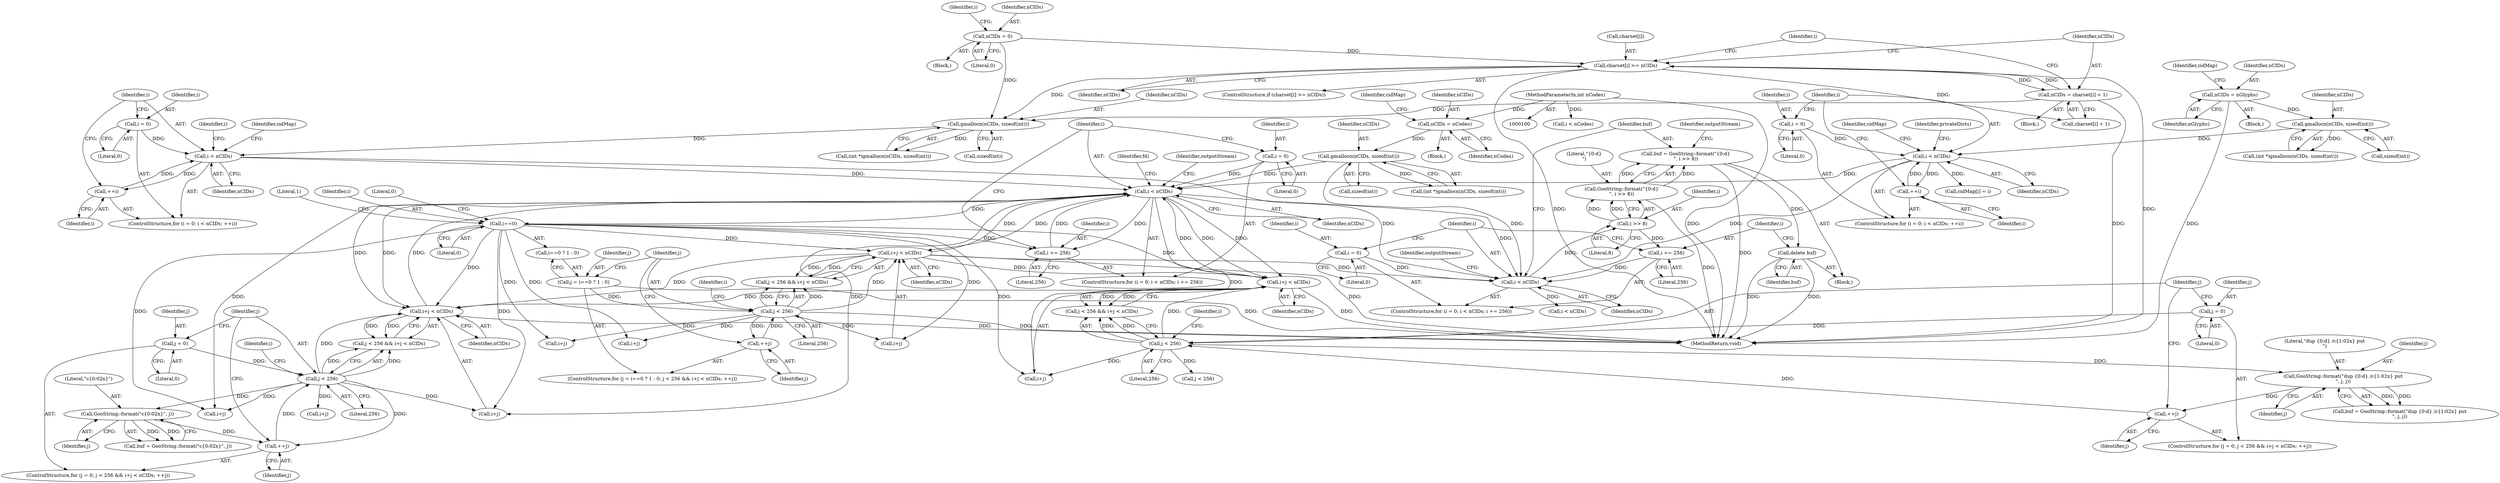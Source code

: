 digraph "0_poppler_da63c35549e8852a410946ab016a3f25ac701bdf@API" {
"1001422" [label="(Call,delete buf)"];
"1001411" [label="(Call,buf = GooString::format(\"{0:d}\n\", i >> 8))"];
"1001413" [label="(Call,GooString::format(\"{0:d}\n\", i >> 8))"];
"1001415" [label="(Call,i >> 8)"];
"1001404" [label="(Call,i < nCIDs)"];
"1001407" [label="(Call,i += 256)"];
"1001401" [label="(Call,i = 0)"];
"1000289" [label="(Call,i < nCIDs)"];
"1000292" [label="(Call,i += 256)"];
"1000306" [label="(Call,i==0)"];
"1000286" [label="(Call,i = 0)"];
"1000221" [label="(Call,i < nCIDs)"];
"1000224" [label="(Call,++i)"];
"1000218" [label="(Call,i = 0)"];
"1000213" [label="(Call,gmallocn(nCIDs, sizeof(int)))"];
"1000196" [label="(Call,charset[i] >= nCIDs)"];
"1000178" [label="(Call,nCIDs = 0)"];
"1000202" [label="(Call,nCIDs = charset[i] + 1)"];
"1000315" [label="(Call,i+j < nCIDs)"];
"1000312" [label="(Call,j < 256)"];
"1000303" [label="(Call,j = i==0 ? 1 : 0)"];
"1000320" [label="(Call,++j)"];
"1000128" [label="(Call,gmallocn(nCIDs, sizeof(int)))"];
"1000121" [label="(Call,nCIDs = nCodes)"];
"1000103" [label="(MethodParameterIn,int nCodes)"];
"1000511" [label="(Call,i+j < nCIDs)"];
"1000508" [label="(Call,j < 256)"];
"1000504" [label="(Call,j = 0)"];
"1000516" [label="(Call,++j)"];
"1000521" [label="(Call,GooString::format(\"dup {0:d} /c{1:02x} put\n\", j, j))"];
"1001202" [label="(Call,i+j < nCIDs)"];
"1001199" [label="(Call,j < 256)"];
"1001207" [label="(Call,++j)"];
"1001239" [label="(Call,GooString::format(\"c{0:02x}\", j))"];
"1001195" [label="(Call,j = 0)"];
"1000271" [label="(Call,i < nCIDs)"];
"1000274" [label="(Call,++i)"];
"1000268" [label="(Call,i = 0)"];
"1000263" [label="(Call,gmallocn(nCIDs, sizeof(int)))"];
"1000256" [label="(Call,nCIDs = nGlyphs)"];
"1000309" [label="(Literal,1)"];
"1001423" [label="(Identifier,buf)"];
"1000311" [label="(Call,j < 256 && i+j < nCIDs)"];
"1000516" [label="(Call,++j)"];
"1000193" [label="(Identifier,i)"];
"1000183" [label="(Identifier,i)"];
"1001436" [label="(Call,i < nCIDs)"];
"1000285" [label="(ControlStructure,for (i = 0; i < nCIDs; i += 256))"];
"1000287" [label="(Identifier,i)"];
"1000265" [label="(Call,sizeof(int))"];
"1000258" [label="(Identifier,nGlyphs)"];
"1001413" [label="(Call,GooString::format(\"{0:d}\n\", i >> 8))"];
"1000271" [label="(Call,i < nCIDs)"];
"1001194" [label="(ControlStructure,for (j = 0; j < 256 && i+j < nCIDs; ++j))"];
"1000294" [label="(Literal,256)"];
"1001227" [label="(Call,i+j)"];
"1000255" [label="(Block,)"];
"1000512" [label="(Call,i+j)"];
"1000225" [label="(Identifier,i)"];
"1000263" [label="(Call,gmallocn(nCIDs, sizeof(int)))"];
"1000517" [label="(Identifier,j)"];
"1000213" [label="(Call,gmallocn(nCIDs, sizeof(int)))"];
"1000120" [label="(Block,)"];
"1000215" [label="(Call,sizeof(int))"];
"1000179" [label="(Identifier,nCIDs)"];
"1000279" [label="(Identifier,cidMap)"];
"1000260" [label="(Identifier,cidMap)"];
"1000202" [label="(Call,nCIDs = charset[i] + 1)"];
"1000201" [label="(Block,)"];
"1000121" [label="(Call,nCIDs = nCodes)"];
"1001208" [label="(Identifier,j)"];
"1000505" [label="(Identifier,j)"];
"1000256" [label="(Call,nCIDs = nGlyphs)"];
"1000219" [label="(Identifier,i)"];
"1000130" [label="(Call,sizeof(int))"];
"1000283" [label="(Identifier,privateDicts)"];
"1001237" [label="(Call,buf = GooString::format(\"c{0:02x}\", j))"];
"1000503" [label="(ControlStructure,for (j = 0; j < 256 && i+j < nCIDs; ++j))"];
"1000508" [label="(Call,j < 256)"];
"1000286" [label="(Call,i = 0)"];
"1000277" [label="(Call,cidMap[i] = i)"];
"1001405" [label="(Identifier,i)"];
"1000504" [label="(Call,j = 0)"];
"1001422" [label="(Call,delete buf)"];
"1000222" [label="(Identifier,i)"];
"1000315" [label="(Call,i+j < nCIDs)"];
"1001214" [label="(Call,i+j)"];
"1000338" [label="(Call,i+j)"];
"1000305" [label="(Call,i==0 ? 1 : 0)"];
"1001199" [label="(Call,j < 256)"];
"1000269" [label="(Identifier,i)"];
"1000506" [label="(Literal,0)"];
"1001419" [label="(Identifier,outputStream)"];
"1001202" [label="(Call,i+j < nCIDs)"];
"1000273" [label="(Identifier,nCIDs)"];
"1001197" [label="(Literal,0)"];
"1000261" [label="(Call,(int *)gmallocn(nCIDs, sizeof(int)))"];
"1000297" [label="(Identifier,fd)"];
"1000292" [label="(Call,i += 256)"];
"1000312" [label="(Call,j < 256)"];
"1001195" [label="(Call,j = 0)"];
"1001201" [label="(Literal,256)"];
"1000196" [label="(Call,charset[i] >= nCIDs)"];
"1001410" [label="(Block,)"];
"1000229" [label="(Identifier,cidMap)"];
"1000223" [label="(Identifier,nCIDs)"];
"1000211" [label="(Call,(int *)gmallocn(nCIDs, sizeof(int)))"];
"1000291" [label="(Identifier,nCIDs)"];
"1000532" [label="(Call,j < 256)"];
"1000316" [label="(Call,i+j)"];
"1001241" [label="(Identifier,j)"];
"1001417" [label="(Literal,8)"];
"1001408" [label="(Identifier,i)"];
"1000290" [label="(Identifier,i)"];
"1001411" [label="(Call,buf = GooString::format(\"{0:d}\n\", i >> 8))"];
"1001412" [label="(Identifier,buf)"];
"1000270" [label="(Literal,0)"];
"1000123" [label="(Identifier,nCodes)"];
"1000302" [label="(ControlStructure,for (j = i==0 ? 1 : 0; j < 256 && i+j < nCIDs; ++j))"];
"1000327" [label="(Call,i+j)"];
"1001402" [label="(Identifier,i)"];
"1000524" [label="(Identifier,j)"];
"1001415" [label="(Call,i >> 8)"];
"1001416" [label="(Identifier,i)"];
"1001403" [label="(Literal,0)"];
"1000235" [label="(Identifier,i)"];
"1000257" [label="(Identifier,nCIDs)"];
"1001196" [label="(Identifier,j)"];
"1001321" [label="(Identifier,outputStream)"];
"1000221" [label="(Call,i < nCIDs)"];
"1000303" [label="(Call,j = i==0 ? 1 : 0)"];
"1000319" [label="(Identifier,nCIDs)"];
"1000122" [label="(Identifier,nCIDs)"];
"1000204" [label="(Call,charset[i] + 1)"];
"1001404" [label="(Call,i < nCIDs)"];
"1000218" [label="(Call,i = 0)"];
"1000136" [label="(Call,i < nCodes)"];
"1000177" [label="(Block,)"];
"1000293" [label="(Identifier,i)"];
"1001203" [label="(Call,i+j)"];
"1000507" [label="(Call,j < 256 && i+j < nCIDs)"];
"1000509" [label="(Identifier,j)"];
"1000522" [label="(Literal,\"dup {0:d} /c{1:02x} put\n\")"];
"1001198" [label="(Call,j < 256 && i+j < nCIDs)"];
"1001240" [label="(Literal,\"c{0:02x}\")"];
"1000214" [label="(Identifier,nCIDs)"];
"1000511" [label="(Call,i+j < nCIDs)"];
"1000195" [label="(ControlStructure,if (charset[i] >= nCIDs))"];
"1000314" [label="(Literal,256)"];
"1001207" [label="(Call,++j)"];
"1000128" [label="(Call,gmallocn(nCIDs, sizeof(int)))"];
"1000308" [label="(Literal,0)"];
"1001425" [label="(Identifier,outputStream)"];
"1000519" [label="(Call,buf = GooString::format(\"dup {0:d} /c{1:02x} put\n\", j, j))"];
"1001414" [label="(Literal,\"{0:d}\n\")"];
"1000267" [label="(ControlStructure,for (i = 0; i < nCIDs; ++i))"];
"1001401" [label="(Call,i = 0)"];
"1000274" [label="(Call,++i)"];
"1001406" [label="(Identifier,nCIDs)"];
"1000272" [label="(Identifier,i)"];
"1000264" [label="(Identifier,nCIDs)"];
"1000523" [label="(Identifier,j)"];
"1000129" [label="(Identifier,nCIDs)"];
"1000313" [label="(Identifier,j)"];
"1000513" [label="(Identifier,i)"];
"1000268" [label="(Call,i = 0)"];
"1001200" [label="(Identifier,j)"];
"1000203" [label="(Identifier,nCIDs)"];
"1001407" [label="(Call,i += 256)"];
"1000317" [label="(Identifier,i)"];
"1000224" [label="(Call,++i)"];
"1000510" [label="(Literal,256)"];
"1000304" [label="(Identifier,j)"];
"1000515" [label="(Identifier,nCIDs)"];
"1000320" [label="(Call,++j)"];
"1000197" [label="(Call,charset[i])"];
"1000306" [label="(Call,i==0)"];
"1001409" [label="(Literal,256)"];
"1001239" [label="(Call,GooString::format(\"c{0:02x}\", j))"];
"1000288" [label="(Literal,0)"];
"1000275" [label="(Identifier,i)"];
"1000126" [label="(Call,(int *)gmallocn(nCIDs, sizeof(int)))"];
"1000180" [label="(Literal,0)"];
"1000321" [label="(Identifier,j)"];
"1000125" [label="(Identifier,cidMap)"];
"1001400" [label="(ControlStructure,for (i = 0; i < nCIDs; i += 256))"];
"1000289" [label="(Call,i < nCIDs)"];
"1000178" [label="(Call,nCIDs = 0)"];
"1000521" [label="(Call,GooString::format(\"dup {0:d} /c{1:02x} put\n\", j, j))"];
"1001204" [label="(Identifier,i)"];
"1000220" [label="(Literal,0)"];
"1000307" [label="(Identifier,i)"];
"1001206" [label="(Identifier,nCIDs)"];
"1000310" [label="(Literal,0)"];
"1000200" [label="(Identifier,nCIDs)"];
"1000103" [label="(MethodParameterIn,int nCodes)"];
"1001475" [label="(MethodReturn,void)"];
"1000217" [label="(ControlStructure,for (i = 0; i < nCIDs; ++i))"];
"1001422" -> "1001410"  [label="AST: "];
"1001422" -> "1001423"  [label="CFG: "];
"1001423" -> "1001422"  [label="AST: "];
"1001408" -> "1001422"  [label="CFG: "];
"1001422" -> "1001475"  [label="DDG: "];
"1001422" -> "1001475"  [label="DDG: "];
"1001411" -> "1001422"  [label="DDG: "];
"1001411" -> "1001410"  [label="AST: "];
"1001411" -> "1001413"  [label="CFG: "];
"1001412" -> "1001411"  [label="AST: "];
"1001413" -> "1001411"  [label="AST: "];
"1001419" -> "1001411"  [label="CFG: "];
"1001411" -> "1001475"  [label="DDG: "];
"1001413" -> "1001411"  [label="DDG: "];
"1001413" -> "1001411"  [label="DDG: "];
"1001413" -> "1001415"  [label="CFG: "];
"1001414" -> "1001413"  [label="AST: "];
"1001415" -> "1001413"  [label="AST: "];
"1001413" -> "1001475"  [label="DDG: "];
"1001415" -> "1001413"  [label="DDG: "];
"1001415" -> "1001413"  [label="DDG: "];
"1001415" -> "1001417"  [label="CFG: "];
"1001416" -> "1001415"  [label="AST: "];
"1001417" -> "1001415"  [label="AST: "];
"1001415" -> "1001407"  [label="DDG: "];
"1001404" -> "1001415"  [label="DDG: "];
"1001404" -> "1001400"  [label="AST: "];
"1001404" -> "1001406"  [label="CFG: "];
"1001405" -> "1001404"  [label="AST: "];
"1001406" -> "1001404"  [label="AST: "];
"1001412" -> "1001404"  [label="CFG: "];
"1001425" -> "1001404"  [label="CFG: "];
"1001407" -> "1001404"  [label="DDG: "];
"1001401" -> "1001404"  [label="DDG: "];
"1000289" -> "1001404"  [label="DDG: "];
"1000221" -> "1001404"  [label="DDG: "];
"1000315" -> "1001404"  [label="DDG: "];
"1000128" -> "1001404"  [label="DDG: "];
"1000271" -> "1001404"  [label="DDG: "];
"1001404" -> "1001436"  [label="DDG: "];
"1001407" -> "1001400"  [label="AST: "];
"1001407" -> "1001409"  [label="CFG: "];
"1001408" -> "1001407"  [label="AST: "];
"1001409" -> "1001407"  [label="AST: "];
"1001405" -> "1001407"  [label="CFG: "];
"1001401" -> "1001400"  [label="AST: "];
"1001401" -> "1001403"  [label="CFG: "];
"1001402" -> "1001401"  [label="AST: "];
"1001403" -> "1001401"  [label="AST: "];
"1001405" -> "1001401"  [label="CFG: "];
"1000289" -> "1000285"  [label="AST: "];
"1000289" -> "1000291"  [label="CFG: "];
"1000290" -> "1000289"  [label="AST: "];
"1000291" -> "1000289"  [label="AST: "];
"1000297" -> "1000289"  [label="CFG: "];
"1001321" -> "1000289"  [label="CFG: "];
"1000292" -> "1000289"  [label="DDG: "];
"1000286" -> "1000289"  [label="DDG: "];
"1000221" -> "1000289"  [label="DDG: "];
"1000315" -> "1000289"  [label="DDG: "];
"1000128" -> "1000289"  [label="DDG: "];
"1000511" -> "1000289"  [label="DDG: "];
"1001202" -> "1000289"  [label="DDG: "];
"1000271" -> "1000289"  [label="DDG: "];
"1000289" -> "1000292"  [label="DDG: "];
"1000289" -> "1000306"  [label="DDG: "];
"1000289" -> "1000315"  [label="DDG: "];
"1000289" -> "1000511"  [label="DDG: "];
"1000289" -> "1000511"  [label="DDG: "];
"1000289" -> "1000512"  [label="DDG: "];
"1000289" -> "1001202"  [label="DDG: "];
"1000289" -> "1001202"  [label="DDG: "];
"1000289" -> "1001203"  [label="DDG: "];
"1000289" -> "1001214"  [label="DDG: "];
"1000292" -> "1000285"  [label="AST: "];
"1000292" -> "1000294"  [label="CFG: "];
"1000293" -> "1000292"  [label="AST: "];
"1000294" -> "1000292"  [label="AST: "];
"1000290" -> "1000292"  [label="CFG: "];
"1000306" -> "1000292"  [label="DDG: "];
"1000306" -> "1000305"  [label="AST: "];
"1000306" -> "1000308"  [label="CFG: "];
"1000307" -> "1000306"  [label="AST: "];
"1000308" -> "1000306"  [label="AST: "];
"1000309" -> "1000306"  [label="CFG: "];
"1000310" -> "1000306"  [label="CFG: "];
"1000306" -> "1000315"  [label="DDG: "];
"1000306" -> "1000316"  [label="DDG: "];
"1000306" -> "1000327"  [label="DDG: "];
"1000306" -> "1000338"  [label="DDG: "];
"1000306" -> "1000511"  [label="DDG: "];
"1000306" -> "1000512"  [label="DDG: "];
"1000306" -> "1001202"  [label="DDG: "];
"1000306" -> "1001203"  [label="DDG: "];
"1000306" -> "1001214"  [label="DDG: "];
"1000286" -> "1000285"  [label="AST: "];
"1000286" -> "1000288"  [label="CFG: "];
"1000287" -> "1000286"  [label="AST: "];
"1000288" -> "1000286"  [label="AST: "];
"1000290" -> "1000286"  [label="CFG: "];
"1000221" -> "1000217"  [label="AST: "];
"1000221" -> "1000223"  [label="CFG: "];
"1000222" -> "1000221"  [label="AST: "];
"1000223" -> "1000221"  [label="AST: "];
"1000229" -> "1000221"  [label="CFG: "];
"1000235" -> "1000221"  [label="CFG: "];
"1000224" -> "1000221"  [label="DDG: "];
"1000218" -> "1000221"  [label="DDG: "];
"1000213" -> "1000221"  [label="DDG: "];
"1000221" -> "1000224"  [label="DDG: "];
"1000224" -> "1000217"  [label="AST: "];
"1000224" -> "1000225"  [label="CFG: "];
"1000225" -> "1000224"  [label="AST: "];
"1000222" -> "1000224"  [label="CFG: "];
"1000218" -> "1000217"  [label="AST: "];
"1000218" -> "1000220"  [label="CFG: "];
"1000219" -> "1000218"  [label="AST: "];
"1000220" -> "1000218"  [label="AST: "];
"1000222" -> "1000218"  [label="CFG: "];
"1000213" -> "1000211"  [label="AST: "];
"1000213" -> "1000215"  [label="CFG: "];
"1000214" -> "1000213"  [label="AST: "];
"1000215" -> "1000213"  [label="AST: "];
"1000211" -> "1000213"  [label="CFG: "];
"1000213" -> "1000211"  [label="DDG: "];
"1000196" -> "1000213"  [label="DDG: "];
"1000178" -> "1000213"  [label="DDG: "];
"1000202" -> "1000213"  [label="DDG: "];
"1000196" -> "1000195"  [label="AST: "];
"1000196" -> "1000200"  [label="CFG: "];
"1000197" -> "1000196"  [label="AST: "];
"1000200" -> "1000196"  [label="AST: "];
"1000203" -> "1000196"  [label="CFG: "];
"1000193" -> "1000196"  [label="CFG: "];
"1000196" -> "1001475"  [label="DDG: "];
"1000196" -> "1001475"  [label="DDG: "];
"1000178" -> "1000196"  [label="DDG: "];
"1000202" -> "1000196"  [label="DDG: "];
"1000196" -> "1000202"  [label="DDG: "];
"1000196" -> "1000204"  [label="DDG: "];
"1000178" -> "1000177"  [label="AST: "];
"1000178" -> "1000180"  [label="CFG: "];
"1000179" -> "1000178"  [label="AST: "];
"1000180" -> "1000178"  [label="AST: "];
"1000183" -> "1000178"  [label="CFG: "];
"1000202" -> "1000201"  [label="AST: "];
"1000202" -> "1000204"  [label="CFG: "];
"1000203" -> "1000202"  [label="AST: "];
"1000204" -> "1000202"  [label="AST: "];
"1000193" -> "1000202"  [label="CFG: "];
"1000202" -> "1001475"  [label="DDG: "];
"1000315" -> "1000311"  [label="AST: "];
"1000315" -> "1000319"  [label="CFG: "];
"1000316" -> "1000315"  [label="AST: "];
"1000319" -> "1000315"  [label="AST: "];
"1000311" -> "1000315"  [label="CFG: "];
"1000315" -> "1001475"  [label="DDG: "];
"1000315" -> "1000311"  [label="DDG: "];
"1000315" -> "1000311"  [label="DDG: "];
"1000312" -> "1000315"  [label="DDG: "];
"1000315" -> "1000511"  [label="DDG: "];
"1000315" -> "1001202"  [label="DDG: "];
"1000312" -> "1000311"  [label="AST: "];
"1000312" -> "1000314"  [label="CFG: "];
"1000313" -> "1000312"  [label="AST: "];
"1000314" -> "1000312"  [label="AST: "];
"1000317" -> "1000312"  [label="CFG: "];
"1000311" -> "1000312"  [label="CFG: "];
"1000312" -> "1001475"  [label="DDG: "];
"1000312" -> "1000311"  [label="DDG: "];
"1000312" -> "1000311"  [label="DDG: "];
"1000303" -> "1000312"  [label="DDG: "];
"1000320" -> "1000312"  [label="DDG: "];
"1000312" -> "1000316"  [label="DDG: "];
"1000312" -> "1000320"  [label="DDG: "];
"1000312" -> "1000327"  [label="DDG: "];
"1000312" -> "1000338"  [label="DDG: "];
"1000303" -> "1000302"  [label="AST: "];
"1000303" -> "1000305"  [label="CFG: "];
"1000304" -> "1000303"  [label="AST: "];
"1000305" -> "1000303"  [label="AST: "];
"1000313" -> "1000303"  [label="CFG: "];
"1000303" -> "1001475"  [label="DDG: "];
"1000320" -> "1000302"  [label="AST: "];
"1000320" -> "1000321"  [label="CFG: "];
"1000321" -> "1000320"  [label="AST: "];
"1000313" -> "1000320"  [label="CFG: "];
"1000128" -> "1000126"  [label="AST: "];
"1000128" -> "1000130"  [label="CFG: "];
"1000129" -> "1000128"  [label="AST: "];
"1000130" -> "1000128"  [label="AST: "];
"1000126" -> "1000128"  [label="CFG: "];
"1000128" -> "1000126"  [label="DDG: "];
"1000121" -> "1000128"  [label="DDG: "];
"1000121" -> "1000120"  [label="AST: "];
"1000121" -> "1000123"  [label="CFG: "];
"1000122" -> "1000121"  [label="AST: "];
"1000123" -> "1000121"  [label="AST: "];
"1000125" -> "1000121"  [label="CFG: "];
"1000103" -> "1000121"  [label="DDG: "];
"1000103" -> "1000100"  [label="AST: "];
"1000103" -> "1001475"  [label="DDG: "];
"1000103" -> "1000136"  [label="DDG: "];
"1000511" -> "1000507"  [label="AST: "];
"1000511" -> "1000515"  [label="CFG: "];
"1000512" -> "1000511"  [label="AST: "];
"1000515" -> "1000511"  [label="AST: "];
"1000507" -> "1000511"  [label="CFG: "];
"1000511" -> "1001475"  [label="DDG: "];
"1000511" -> "1000507"  [label="DDG: "];
"1000511" -> "1000507"  [label="DDG: "];
"1000508" -> "1000511"  [label="DDG: "];
"1000511" -> "1001202"  [label="DDG: "];
"1000508" -> "1000507"  [label="AST: "];
"1000508" -> "1000510"  [label="CFG: "];
"1000509" -> "1000508"  [label="AST: "];
"1000510" -> "1000508"  [label="AST: "];
"1000513" -> "1000508"  [label="CFG: "];
"1000507" -> "1000508"  [label="CFG: "];
"1000508" -> "1000507"  [label="DDG: "];
"1000508" -> "1000507"  [label="DDG: "];
"1000504" -> "1000508"  [label="DDG: "];
"1000516" -> "1000508"  [label="DDG: "];
"1000508" -> "1000512"  [label="DDG: "];
"1000508" -> "1000521"  [label="DDG: "];
"1000508" -> "1000532"  [label="DDG: "];
"1000504" -> "1000503"  [label="AST: "];
"1000504" -> "1000506"  [label="CFG: "];
"1000505" -> "1000504"  [label="AST: "];
"1000506" -> "1000504"  [label="AST: "];
"1000509" -> "1000504"  [label="CFG: "];
"1000516" -> "1000503"  [label="AST: "];
"1000516" -> "1000517"  [label="CFG: "];
"1000517" -> "1000516"  [label="AST: "];
"1000509" -> "1000516"  [label="CFG: "];
"1000521" -> "1000516"  [label="DDG: "];
"1000521" -> "1000519"  [label="AST: "];
"1000521" -> "1000524"  [label="CFG: "];
"1000522" -> "1000521"  [label="AST: "];
"1000523" -> "1000521"  [label="AST: "];
"1000524" -> "1000521"  [label="AST: "];
"1000519" -> "1000521"  [label="CFG: "];
"1000521" -> "1000519"  [label="DDG: "];
"1000521" -> "1000519"  [label="DDG: "];
"1001202" -> "1001198"  [label="AST: "];
"1001202" -> "1001206"  [label="CFG: "];
"1001203" -> "1001202"  [label="AST: "];
"1001206" -> "1001202"  [label="AST: "];
"1001198" -> "1001202"  [label="CFG: "];
"1001202" -> "1001475"  [label="DDG: "];
"1001202" -> "1001198"  [label="DDG: "];
"1001202" -> "1001198"  [label="DDG: "];
"1001199" -> "1001202"  [label="DDG: "];
"1001199" -> "1001198"  [label="AST: "];
"1001199" -> "1001201"  [label="CFG: "];
"1001200" -> "1001199"  [label="AST: "];
"1001201" -> "1001199"  [label="AST: "];
"1001204" -> "1001199"  [label="CFG: "];
"1001198" -> "1001199"  [label="CFG: "];
"1001199" -> "1001198"  [label="DDG: "];
"1001199" -> "1001198"  [label="DDG: "];
"1001207" -> "1001199"  [label="DDG: "];
"1001195" -> "1001199"  [label="DDG: "];
"1001199" -> "1001203"  [label="DDG: "];
"1001199" -> "1001207"  [label="DDG: "];
"1001199" -> "1001214"  [label="DDG: "];
"1001199" -> "1001227"  [label="DDG: "];
"1001199" -> "1001239"  [label="DDG: "];
"1001207" -> "1001194"  [label="AST: "];
"1001207" -> "1001208"  [label="CFG: "];
"1001208" -> "1001207"  [label="AST: "];
"1001200" -> "1001207"  [label="CFG: "];
"1001239" -> "1001207"  [label="DDG: "];
"1001239" -> "1001237"  [label="AST: "];
"1001239" -> "1001241"  [label="CFG: "];
"1001240" -> "1001239"  [label="AST: "];
"1001241" -> "1001239"  [label="AST: "];
"1001237" -> "1001239"  [label="CFG: "];
"1001239" -> "1001237"  [label="DDG: "];
"1001239" -> "1001237"  [label="DDG: "];
"1001195" -> "1001194"  [label="AST: "];
"1001195" -> "1001197"  [label="CFG: "];
"1001196" -> "1001195"  [label="AST: "];
"1001197" -> "1001195"  [label="AST: "];
"1001200" -> "1001195"  [label="CFG: "];
"1000271" -> "1000267"  [label="AST: "];
"1000271" -> "1000273"  [label="CFG: "];
"1000272" -> "1000271"  [label="AST: "];
"1000273" -> "1000271"  [label="AST: "];
"1000279" -> "1000271"  [label="CFG: "];
"1000283" -> "1000271"  [label="CFG: "];
"1000274" -> "1000271"  [label="DDG: "];
"1000268" -> "1000271"  [label="DDG: "];
"1000263" -> "1000271"  [label="DDG: "];
"1000271" -> "1000274"  [label="DDG: "];
"1000271" -> "1000277"  [label="DDG: "];
"1000274" -> "1000267"  [label="AST: "];
"1000274" -> "1000275"  [label="CFG: "];
"1000275" -> "1000274"  [label="AST: "];
"1000272" -> "1000274"  [label="CFG: "];
"1000268" -> "1000267"  [label="AST: "];
"1000268" -> "1000270"  [label="CFG: "];
"1000269" -> "1000268"  [label="AST: "];
"1000270" -> "1000268"  [label="AST: "];
"1000272" -> "1000268"  [label="CFG: "];
"1000263" -> "1000261"  [label="AST: "];
"1000263" -> "1000265"  [label="CFG: "];
"1000264" -> "1000263"  [label="AST: "];
"1000265" -> "1000263"  [label="AST: "];
"1000261" -> "1000263"  [label="CFG: "];
"1000263" -> "1000261"  [label="DDG: "];
"1000256" -> "1000263"  [label="DDG: "];
"1000256" -> "1000255"  [label="AST: "];
"1000256" -> "1000258"  [label="CFG: "];
"1000257" -> "1000256"  [label="AST: "];
"1000258" -> "1000256"  [label="AST: "];
"1000260" -> "1000256"  [label="CFG: "];
"1000256" -> "1001475"  [label="DDG: "];
}
